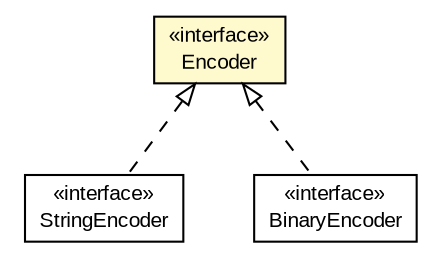 #!/usr/local/bin/dot
#
# Class diagram 
# Generated by UMLGraph version R5_6-24-gf6e263 (http://www.umlgraph.org/)
#

digraph G {
	edge [fontname="arial",fontsize=10,labelfontname="arial",labelfontsize=10];
	node [fontname="arial",fontsize=10,shape=plaintext];
	nodesep=0.25;
	ranksep=0.5;
	// org.miloss.fgsms.common.codec.StringEncoder
	c1018 [label=<<table title="org.miloss.fgsms.common.codec.StringEncoder" border="0" cellborder="1" cellspacing="0" cellpadding="2" port="p" href="./StringEncoder.html">
		<tr><td><table border="0" cellspacing="0" cellpadding="1">
<tr><td align="center" balign="center"> &#171;interface&#187; </td></tr>
<tr><td align="center" balign="center"> StringEncoder </td></tr>
		</table></td></tr>
		</table>>, URL="./StringEncoder.html", fontname="arial", fontcolor="black", fontsize=10.0];
	// org.miloss.fgsms.common.codec.Encoder
	c1022 [label=<<table title="org.miloss.fgsms.common.codec.Encoder" border="0" cellborder="1" cellspacing="0" cellpadding="2" port="p" bgcolor="lemonChiffon" href="./Encoder.html">
		<tr><td><table border="0" cellspacing="0" cellpadding="1">
<tr><td align="center" balign="center"> &#171;interface&#187; </td></tr>
<tr><td align="center" balign="center"> Encoder </td></tr>
		</table></td></tr>
		</table>>, URL="./Encoder.html", fontname="arial", fontcolor="black", fontsize=10.0];
	// org.miloss.fgsms.common.codec.BinaryEncoder
	c1028 [label=<<table title="org.miloss.fgsms.common.codec.BinaryEncoder" border="0" cellborder="1" cellspacing="0" cellpadding="2" port="p" href="./BinaryEncoder.html">
		<tr><td><table border="0" cellspacing="0" cellpadding="1">
<tr><td align="center" balign="center"> &#171;interface&#187; </td></tr>
<tr><td align="center" balign="center"> BinaryEncoder </td></tr>
		</table></td></tr>
		</table>>, URL="./BinaryEncoder.html", fontname="arial", fontcolor="black", fontsize=10.0];
	//org.miloss.fgsms.common.codec.StringEncoder implements org.miloss.fgsms.common.codec.Encoder
	c1022:p -> c1018:p [dir=back,arrowtail=empty,style=dashed];
	//org.miloss.fgsms.common.codec.BinaryEncoder implements org.miloss.fgsms.common.codec.Encoder
	c1022:p -> c1028:p [dir=back,arrowtail=empty,style=dashed];
}

